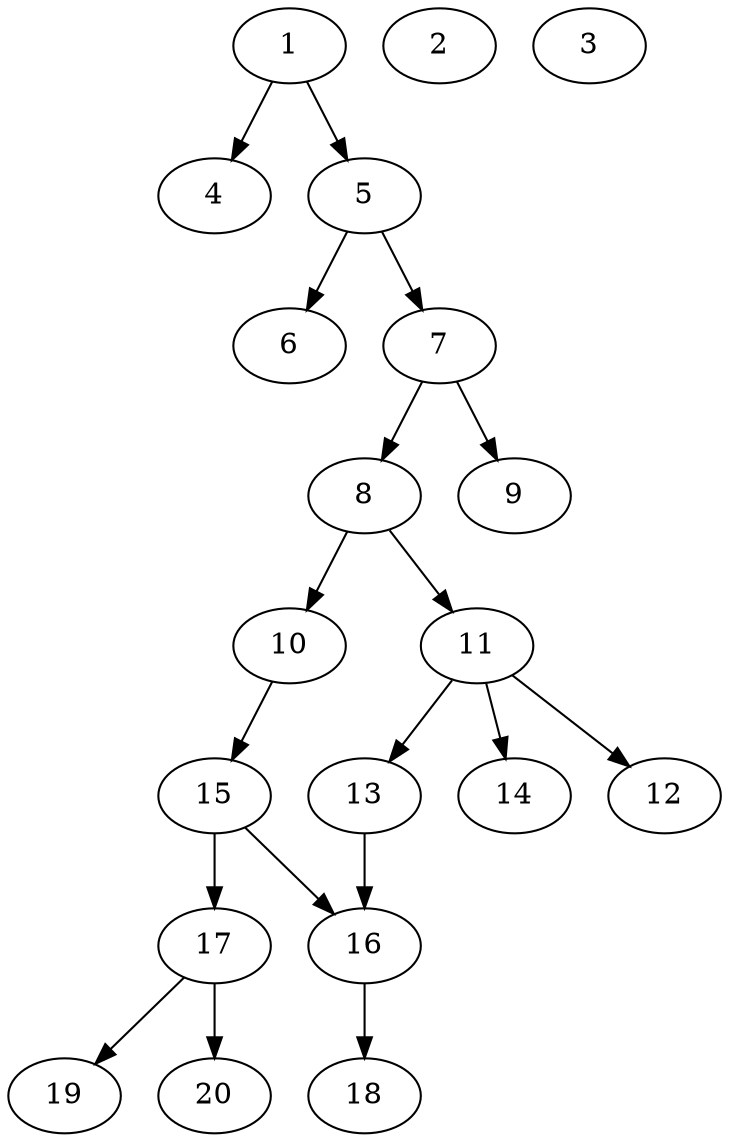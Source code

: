 // DAG automatically generated by daggen at Sat Jul 27 15:34:46 2019
// ./daggen --dot -n 20 --ccr 0.5 --fat 0.4 --regular 0.5 --density 0.4 --mindata 5242880 --maxdata 52428800 
digraph G {
  1 [size="79826944", alpha="0.04", expect_size="39913472"] 
  1 -> 4 [size ="39913472"]
  1 -> 5 [size ="39913472"]
  2 [size="50049024", alpha="0.00", expect_size="25024512"] 
  3 [size="66201600", alpha="0.19", expect_size="33100800"] 
  4 [size="45266944", alpha="0.07", expect_size="22633472"] 
  5 [size="41445376", alpha="0.07", expect_size="20722688"] 
  5 -> 6 [size ="20722688"]
  5 -> 7 [size ="20722688"]
  6 [size="80654336", alpha="0.10", expect_size="40327168"] 
  7 [size="12298240", alpha="0.20", expect_size="6149120"] 
  7 -> 8 [size ="6149120"]
  7 -> 9 [size ="6149120"]
  8 [size="54822912", alpha="0.10", expect_size="27411456"] 
  8 -> 10 [size ="27411456"]
  8 -> 11 [size ="27411456"]
  9 [size="75517952", alpha="0.16", expect_size="37758976"] 
  10 [size="97331200", alpha="0.00", expect_size="48665600"] 
  10 -> 15 [size ="48665600"]
  11 [size="76857344", alpha="0.19", expect_size="38428672"] 
  11 -> 12 [size ="38428672"]
  11 -> 13 [size ="38428672"]
  11 -> 14 [size ="38428672"]
  12 [size="94631936", alpha="0.11", expect_size="47315968"] 
  13 [size="96841728", alpha="0.11", expect_size="48420864"] 
  13 -> 16 [size ="48420864"]
  14 [size="90056704", alpha="0.15", expect_size="45028352"] 
  15 [size="30943232", alpha="0.09", expect_size="15471616"] 
  15 -> 16 [size ="15471616"]
  15 -> 17 [size ="15471616"]
  16 [size="64679936", alpha="0.15", expect_size="32339968"] 
  16 -> 18 [size ="32339968"]
  17 [size="17068032", alpha="0.16", expect_size="8534016"] 
  17 -> 19 [size ="8534016"]
  17 -> 20 [size ="8534016"]
  18 [size="16453632", alpha="0.15", expect_size="8226816"] 
  19 [size="64264192", alpha="0.04", expect_size="32132096"] 
  20 [size="43915264", alpha="0.12", expect_size="21957632"] 
}
